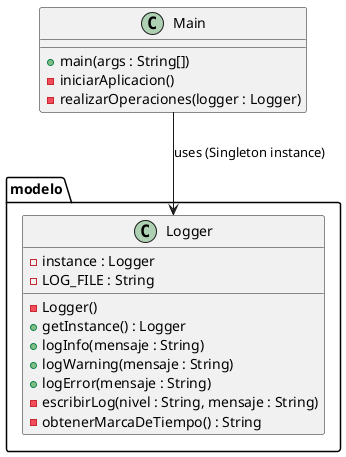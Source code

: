 @startuml Singleton
package modelo {
    class Logger {
        - instance : Logger
        - LOG_FILE : String
        - Logger()
        + getInstance() : Logger
        + logInfo(mensaje : String)
        + logWarning(mensaje : String)
        + logError(mensaje : String)
        - escribirLog(nivel : String, mensaje : String)
        - obtenerMarcaDeTiempo() : String
    }
}

class Main {
    + main(args : String[])
    - iniciarAplicacion()
    - realizarOperaciones(logger : Logger)
}

Main --> Logger : "uses (Singleton instance)"
@enduml